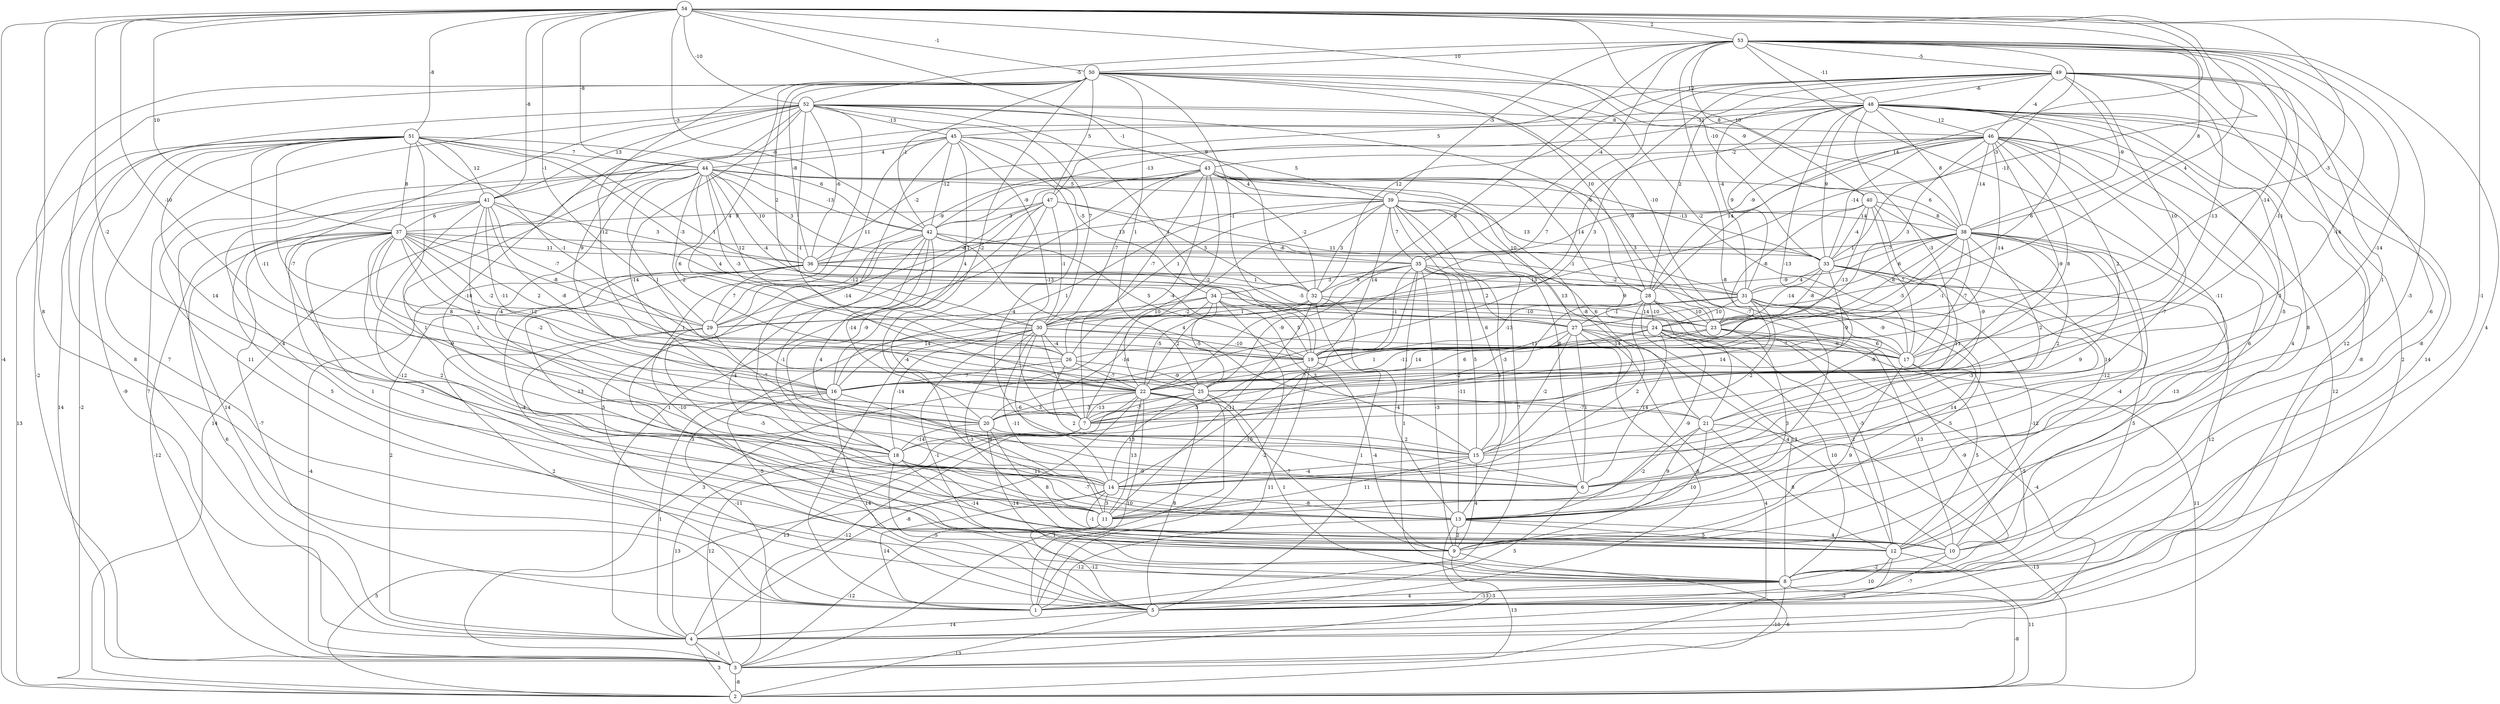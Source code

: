 graph { 
	 fontname="Helvetica,Arial,sans-serif" 
	 node [shape = circle]; 
	 54 -- 2 [label = "-4"];
	 54 -- 5 [label = "8"];
	 54 -- 8 [label = "-1"];
	 54 -- 16 [label = "-10"];
	 54 -- 18 [label = "-2"];
	 54 -- 24 [label = "-3"];
	 54 -- 27 [label = "4"];
	 54 -- 28 [label = "14"];
	 54 -- 29 [label = "-1"];
	 54 -- 30 [label = "-11"];
	 54 -- 32 [label = "9"];
	 54 -- 33 [label = "-10"];
	 54 -- 37 [label = "10"];
	 54 -- 38 [label = "10"];
	 54 -- 41 [label = "-8"];
	 54 -- 42 [label = "-3"];
	 54 -- 44 [label = "-8"];
	 54 -- 50 [label = "-1"];
	 54 -- 51 [label = "-8"];
	 54 -- 52 [label = "-10"];
	 54 -- 53 [label = "2"];
	 53 -- 1 [label = "4"];
	 53 -- 9 [label = "-3"];
	 53 -- 10 [label = "-11"];
	 53 -- 11 [label = "-8"];
	 53 -- 15 [label = "-14"];
	 53 -- 17 [label = "-14"];
	 53 -- 20 [label = "-14"];
	 53 -- 22 [label = "8"];
	 53 -- 25 [label = "-11"];
	 53 -- 33 [label = "-3"];
	 53 -- 35 [label = "-4"];
	 53 -- 38 [label = "8"];
	 53 -- 39 [label = "-5"];
	 53 -- 40 [label = "8"];
	 53 -- 48 [label = "-11"];
	 53 -- 49 [label = "-5"];
	 53 -- 50 [label = "10"];
	 53 -- 52 [label = "-5"];
	 52 -- 2 [label = "-2"];
	 52 -- 3 [label = "7"];
	 52 -- 9 [label = "1"];
	 52 -- 11 [label = "-3"];
	 52 -- 14 [label = "-14"];
	 52 -- 15 [label = "-14"];
	 52 -- 16 [label = "9"];
	 52 -- 19 [label = "1"];
	 52 -- 22 [label = "-1"];
	 52 -- 23 [label = "-9"];
	 52 -- 28 [label = "-6"];
	 52 -- 30 [label = "7"];
	 52 -- 36 [label = "-6"];
	 52 -- 41 [label = "13"];
	 52 -- 43 [label = "-1"];
	 52 -- 45 [label = "-13"];
	 52 -- 46 [label = "8"];
	 51 -- 2 [label = "13"];
	 51 -- 3 [label = "14"];
	 51 -- 4 [label = "-9"];
	 51 -- 6 [label = "8"];
	 51 -- 8 [label = "7"];
	 51 -- 16 [label = "-11"];
	 51 -- 18 [label = "14"];
	 51 -- 19 [label = "-1"];
	 51 -- 22 [label = "-7"];
	 51 -- 24 [label = "1"];
	 51 -- 27 [label = "-3"];
	 51 -- 37 [label = "8"];
	 51 -- 41 [label = "12"];
	 51 -- 42 [label = "6"];
	 51 -- 44 [label = "7"];
	 50 -- 3 [label = "-2"];
	 50 -- 4 [label = "8"];
	 50 -- 17 [label = "-2"];
	 50 -- 19 [label = "-1"];
	 50 -- 20 [label = "-2"];
	 50 -- 22 [label = "-12"];
	 50 -- 23 [label = "-10"];
	 50 -- 25 [label = "1"];
	 50 -- 26 [label = "4"];
	 50 -- 28 [label = "10"];
	 50 -- 30 [label = "2"];
	 50 -- 36 [label = "-8"];
	 50 -- 40 [label = "-9"];
	 50 -- 42 [label = "-1"];
	 50 -- 47 [label = "5"];
	 50 -- 48 [label = "12"];
	 49 -- 4 [label = "2"];
	 49 -- 5 [label = "12"];
	 49 -- 6 [label = "1"];
	 49 -- 10 [label = "-6"];
	 49 -- 16 [label = "7"];
	 49 -- 17 [label = "-13"];
	 49 -- 19 [label = "10"];
	 49 -- 22 [label = "3"];
	 49 -- 28 [label = "2"];
	 49 -- 31 [label = "-4"];
	 49 -- 32 [label = "12"];
	 49 -- 38 [label = "-9"];
	 49 -- 46 [label = "-4"];
	 49 -- 47 [label = "5"];
	 49 -- 48 [label = "-6"];
	 48 -- 1 [label = "14"];
	 48 -- 5 [label = "-8"];
	 48 -- 6 [label = "3"];
	 48 -- 7 [label = "-13"];
	 48 -- 8 [label = "-8"];
	 48 -- 12 [label = "8"];
	 48 -- 13 [label = "-5"];
	 48 -- 22 [label = "-3"];
	 48 -- 23 [label = "6"];
	 48 -- 26 [label = "14"];
	 48 -- 31 [label = "9"];
	 48 -- 33 [label = "9"];
	 48 -- 38 [label = "8"];
	 48 -- 41 [label = "-8"];
	 48 -- 42 [label = "-13"];
	 48 -- 45 [label = "-11"];
	 48 -- 46 [label = "12"];
	 47 -- 5 [label = "5"];
	 47 -- 13 [label = "-4"];
	 47 -- 18 [label = "-9"];
	 47 -- 30 [label = "-1"];
	 47 -- 31 [label = "11"];
	 47 -- 32 [label = "5"];
	 47 -- 37 [label = "9"];
	 47 -- 42 [label = "3"];
	 46 -- 4 [label = "12"];
	 46 -- 10 [label = "4"];
	 46 -- 12 [label = "6"];
	 46 -- 14 [label = "-7"];
	 46 -- 16 [label = "8"];
	 46 -- 19 [label = "-14"];
	 46 -- 22 [label = "-9"];
	 46 -- 23 [label = "3"];
	 46 -- 25 [label = "2"];
	 46 -- 28 [label = "14"];
	 46 -- 33 [label = "-14"];
	 46 -- 35 [label = "-9"];
	 46 -- 36 [label = "-2"];
	 46 -- 38 [label = "-14"];
	 46 -- 43 [label = "-2"];
	 45 -- 2 [label = "14"];
	 45 -- 6 [label = "-4"];
	 45 -- 7 [label = "-13"];
	 45 -- 16 [label = "4"];
	 45 -- 18 [label = "-14"];
	 45 -- 29 [label = "11"];
	 45 -- 34 [label = "-5"];
	 45 -- 39 [label = "5"];
	 45 -- 42 [label = "-12"];
	 45 -- 44 [label = "4"];
	 44 -- 11 [label = "4"];
	 44 -- 12 [label = "11"];
	 44 -- 14 [label = "1"];
	 44 -- 15 [label = "-4"];
	 44 -- 19 [label = "-3"];
	 44 -- 22 [label = "1"];
	 44 -- 25 [label = "-2"];
	 44 -- 26 [label = "6"];
	 44 -- 27 [label = "-4"];
	 44 -- 30 [label = "12"];
	 44 -- 33 [label = "-13"];
	 44 -- 35 [label = "3"];
	 44 -- 36 [label = "10"];
	 44 -- 38 [label = "6"];
	 44 -- 39 [label = "5"];
	 44 -- 42 [label = "-13"];
	 43 -- 4 [label = "1"];
	 43 -- 7 [label = "-4"];
	 43 -- 15 [label = "-8"];
	 43 -- 21 [label = "9"];
	 43 -- 22 [label = "-2"];
	 43 -- 23 [label = "3"];
	 43 -- 26 [label = "-7"];
	 43 -- 27 [label = "10"];
	 43 -- 29 [label = "-8"];
	 43 -- 30 [label = "-7"];
	 43 -- 32 [label = "-2"];
	 43 -- 36 [label = "-9"];
	 43 -- 39 [label = "4"];
	 43 -- 42 [label = "-9"];
	 42 -- 6 [label = "4"];
	 42 -- 7 [label = "-14"];
	 42 -- 8 [label = "-10"];
	 42 -- 13 [label = "-4"];
	 42 -- 14 [label = "-1"];
	 42 -- 19 [label = "5"];
	 42 -- 21 [label = "4"];
	 42 -- 29 [label = "-12"];
	 42 -- 31 [label = "-1"];
	 42 -- 35 [label = "-6"];
	 41 -- 1 [label = "14"];
	 41 -- 8 [label = "5"];
	 41 -- 9 [label = "-12"];
	 41 -- 16 [label = "-11"];
	 41 -- 20 [label = "-2"];
	 41 -- 22 [label = "-8"];
	 41 -- 24 [label = "4"];
	 41 -- 29 [label = "-7"];
	 41 -- 36 [label = "3"];
	 41 -- 37 [label = "6"];
	 40 -- 7 [label = "-9"];
	 40 -- 13 [label = "14"];
	 40 -- 17 [label = "7"];
	 40 -- 19 [label = "-13"];
	 40 -- 23 [label = "-8"];
	 40 -- 33 [label = "-4"];
	 40 -- 36 [label = "13"];
	 40 -- 38 [label = "8"];
	 39 -- 1 [label = "7"];
	 39 -- 6 [label = "8"];
	 39 -- 7 [label = "10"];
	 39 -- 13 [label = "-3"];
	 39 -- 15 [label = "6"];
	 39 -- 16 [label = "1"];
	 39 -- 19 [label = "14"];
	 39 -- 21 [label = "6"];
	 39 -- 30 [label = "1"];
	 39 -- 32 [label = "3"];
	 39 -- 33 [label = "13"];
	 39 -- 35 [label = "7"];
	 39 -- 38 [label = "14"];
	 38 -- 7 [label = "2"];
	 38 -- 9 [label = "-4"];
	 38 -- 10 [label = "-13"];
	 38 -- 11 [label = "-12"];
	 38 -- 14 [label = "9"];
	 38 -- 15 [label = "2"];
	 38 -- 17 [label = "-7"];
	 38 -- 19 [label = "-1"];
	 38 -- 23 [label = "8"];
	 38 -- 26 [label = "-5"];
	 38 -- 29 [label = "-9"];
	 38 -- 31 [label = "6"];
	 38 -- 33 [label = "-7"];
	 38 -- 36 [label = "1"];
	 37 -- 1 [label = "-7"];
	 37 -- 3 [label = "-12"];
	 37 -- 4 [label = "6"];
	 37 -- 7 [label = "-2"];
	 37 -- 10 [label = "3"];
	 37 -- 12 [label = "1"];
	 37 -- 13 [label = "2"];
	 37 -- 18 [label = "-9"];
	 37 -- 19 [label = "2"];
	 37 -- 20 [label = "1"];
	 37 -- 25 [label = "-12"];
	 37 -- 26 [label = "-2"];
	 37 -- 29 [label = "-8"];
	 37 -- 33 [label = "-11"];
	 37 -- 36 [label = "11"];
	 36 -- 3 [label = "-4"];
	 36 -- 4 [label = "2"];
	 36 -- 9 [label = "-4"];
	 36 -- 11 [label = "13"];
	 36 -- 23 [label = "-5"];
	 36 -- 28 [label = "13"];
	 36 -- 29 [label = "7"];
	 36 -- 31 [label = "-2"];
	 36 -- 32 [label = "1"];
	 35 -- 8 [label = "1"];
	 35 -- 9 [label = "-3"];
	 35 -- 13 [label = "-11"];
	 35 -- 14 [label = "7"];
	 35 -- 15 [label = "5"];
	 35 -- 17 [label = "-7"];
	 35 -- 19 [label = "-1"];
	 35 -- 24 [label = "13"];
	 35 -- 25 [label = "-9"];
	 35 -- 27 [label = "2"];
	 35 -- 32 [label = "8"];
	 35 -- 34 [label = "3"];
	 34 -- 1 [label = "-2"];
	 34 -- 3 [label = "3"];
	 34 -- 15 [label = "3"];
	 34 -- 16 [label = "14"];
	 34 -- 19 [label = "5"];
	 34 -- 20 [label = "-14"];
	 34 -- 22 [label = "-5"];
	 34 -- 23 [label = "-10"];
	 34 -- 25 [label = "-5"];
	 33 -- 5 [label = "12"];
	 33 -- 6 [label = "-3"];
	 33 -- 8 [label = "5"];
	 33 -- 21 [label = "11"];
	 33 -- 22 [label = "-9"];
	 33 -- 23 [label = "-8"];
	 33 -- 24 [label = "-14"];
	 33 -- 31 [label = "4"];
	 32 -- 5 [label = "1"];
	 32 -- 11 [label = "-11"];
	 32 -- 13 [label = "-4"];
	 32 -- 22 [label = "2"];
	 32 -- 23 [label = "14"];
	 32 -- 30 [label = "1"];
	 31 -- 7 [label = "14"];
	 31 -- 9 [label = "5"];
	 31 -- 12 [label = "-12"];
	 31 -- 13 [label = "14"];
	 31 -- 15 [label = "-2"];
	 31 -- 17 [label = "-9"];
	 31 -- 21 [label = "-8"];
	 31 -- 24 [label = "10"];
	 31 -- 27 [label = "-1"];
	 31 -- 29 [label = "-2"];
	 30 -- 1 [label = "8"];
	 30 -- 5 [label = "-5"];
	 30 -- 7 [label = "7"];
	 30 -- 8 [label = "-1"];
	 30 -- 9 [label = "-3"];
	 30 -- 11 [label = "-11"];
	 30 -- 14 [label = "-6"];
	 30 -- 17 [label = "-11"];
	 30 -- 18 [label = "-14"];
	 30 -- 19 [label = "-10"];
	 30 -- 26 [label = "-4"];
	 29 -- 1 [label = "2"];
	 29 -- 10 [label = "-3"];
	 29 -- 11 [label = "-5"];
	 29 -- 20 [label = "-7"];
	 28 -- 2 [label = "11"];
	 28 -- 8 [label = "13"];
	 28 -- 12 [label = "-5"];
	 28 -- 14 [label = "2"];
	 28 -- 18 [label = "3"];
	 28 -- 19 [label = "-13"];
	 28 -- 23 [label = "10"];
	 28 -- 24 [label = "-10"];
	 27 -- 3 [label = "4"];
	 27 -- 5 [label = "-8"];
	 27 -- 6 [label = "1"];
	 27 -- 10 [label = "4"];
	 27 -- 15 [label = "-2"];
	 27 -- 17 [label = "7"];
	 27 -- 22 [label = "1"];
	 27 -- 25 [label = "6"];
	 26 -- 6 [label = "2"];
	 26 -- 16 [label = "7"];
	 26 -- 22 [label = "-7"];
	 26 -- 25 [label = "-9"];
	 25 -- 3 [label = "1"];
	 25 -- 7 [label = "-7"];
	 25 -- 8 [label = "1"];
	 25 -- 14 [label = "13"];
	 25 -- 20 [label = "3"];
	 24 -- 4 [label = "-4"];
	 24 -- 6 [label = "14"];
	 24 -- 7 [label = "-2"];
	 24 -- 8 [label = "10"];
	 24 -- 12 [label = "-2"];
	 24 -- 13 [label = "-9"];
	 24 -- 16 [label = "-11"];
	 24 -- 17 [label = "-6"];
	 23 -- 8 [label = "-9"];
	 23 -- 10 [label = "13"];
	 23 -- 13 [label = "3"];
	 23 -- 16 [label = "14"];
	 23 -- 17 [label = "6"];
	 23 -- 19 [label = "-14"];
	 22 -- 1 [label = "10"];
	 22 -- 3 [label = "-12"];
	 22 -- 4 [label = "-8"];
	 22 -- 5 [label = "8"];
	 22 -- 7 [label = "-13"];
	 22 -- 9 [label = "7"];
	 22 -- 11 [label = "13"];
	 22 -- 20 [label = "3"];
	 22 -- 21 [label = "-7"];
	 21 -- 2 [label = "-13"];
	 21 -- 9 [label = "10"];
	 21 -- 11 [label = "-2"];
	 21 -- 12 [label = "8"];
	 21 -- 13 [label = "9"];
	 20 -- 8 [label = "-14"];
	 20 -- 10 [label = "8"];
	 20 -- 15 [label = "2"];
	 20 -- 18 [label = "-14"];
	 19 -- 1 [label = "11"];
	 19 -- 9 [label = "-4"];
	 19 -- 11 [label = "-10"];
	 19 -- 18 [label = "3"];
	 18 -- 4 [label = "13"];
	 18 -- 5 [label = "-5"];
	 18 -- 6 [label = "-9"];
	 18 -- 12 [label = "-14"];
	 18 -- 13 [label = "-7"];
	 18 -- 14 [label = "11"];
	 17 -- 8 [label = "-5"];
	 17 -- 9 [label = "9"];
	 17 -- 12 [label = "5"];
	 16 -- 1 [label = "-11"];
	 16 -- 4 [label = "1"];
	 16 -- 5 [label = "14"];
	 16 -- 14 [label = "-8"];
	 15 -- 9 [label = "4"];
	 15 -- 11 [label = "11"];
	 15 -- 14 [label = "-4"];
	 14 -- 1 [label = "14"];
	 14 -- 2 [label = "5"];
	 14 -- 11 [label = "3"];
	 14 -- 12 [label = "-1"];
	 14 -- 13 [label = "-8"];
	 13 -- 1 [label = "-12"];
	 13 -- 3 [label = "-3"];
	 13 -- 9 [label = "2"];
	 13 -- 10 [label = "4"];
	 13 -- 12 [label = "5"];
	 12 -- 2 [label = "11"];
	 12 -- 4 [label = "-2"];
	 12 -- 5 [label = "10"];
	 11 -- 3 [label = "-12"];
	 11 -- 5 [label = "-12"];
	 10 -- 5 [label = "-7"];
	 10 -- 8 [label = "-2"];
	 9 -- 2 [label = "-6"];
	 9 -- 3 [label = "13"];
	 8 -- 1 [label = "4"];
	 8 -- 2 [label = "-8"];
	 8 -- 3 [label = "-10"];
	 8 -- 5 [label = "-13"];
	 7 -- 3 [label = "12"];
	 7 -- 4 [label = "13"];
	 6 -- 1 [label = "5"];
	 5 -- 2 [label = "-13"];
	 5 -- 4 [label = "14"];
	 4 -- 2 [label = "3"];
	 4 -- 3 [label = "-1"];
	 3 -- 2 [label = "-8"];
	 1;
	 2;
	 3;
	 4;
	 5;
	 6;
	 7;
	 8;
	 9;
	 10;
	 11;
	 12;
	 13;
	 14;
	 15;
	 16;
	 17;
	 18;
	 19;
	 20;
	 21;
	 22;
	 23;
	 24;
	 25;
	 26;
	 27;
	 28;
	 29;
	 30;
	 31;
	 32;
	 33;
	 34;
	 35;
	 36;
	 37;
	 38;
	 39;
	 40;
	 41;
	 42;
	 43;
	 44;
	 45;
	 46;
	 47;
	 48;
	 49;
	 50;
	 51;
	 52;
	 53;
	 54;
}

